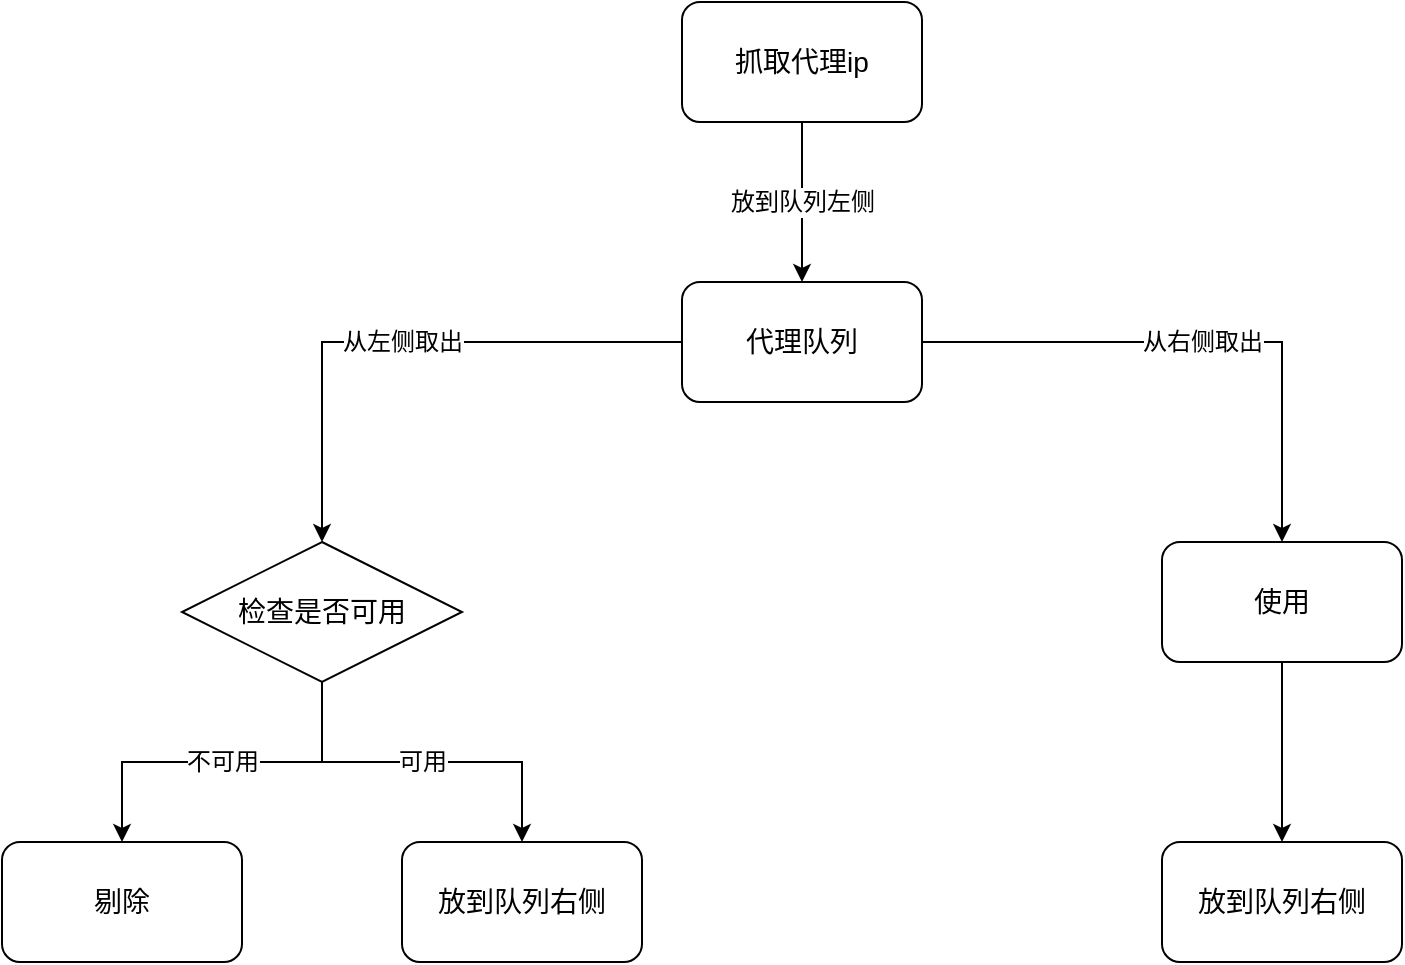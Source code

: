 <mxfile version="13.0.3" type="device"><diagram id="uEC0mMvtDu6IuMLTurL0" name="第 1 页"><mxGraphModel dx="992" dy="731" grid="1" gridSize="10" guides="1" tooltips="1" connect="1" arrows="1" fold="1" page="1" pageScale="1" pageWidth="827" pageHeight="1169" math="0" shadow="0"><root><mxCell id="0"/><mxCell id="1" parent="0"/><mxCell id="WtRK04KjF9BXlkU-C2h9-5" value="&lt;font style=&quot;font-size: 12px&quot;&gt;放到队列左侧&lt;/font&gt;" style="edgeStyle=orthogonalEdgeStyle;rounded=0;orthogonalLoop=1;jettySize=auto;html=1;exitX=0.5;exitY=1;exitDx=0;exitDy=0;entryX=0.5;entryY=0;entryDx=0;entryDy=0;" edge="1" parent="1" source="WtRK04KjF9BXlkU-C2h9-4" target="WtRK04KjF9BXlkU-C2h9-7"><mxGeometry relative="1" as="geometry"><mxPoint x="440" y="210" as="targetPoint"/></mxGeometry></mxCell><mxCell id="WtRK04KjF9BXlkU-C2h9-4" value="&lt;font style=&quot;font-size: 14px&quot;&gt;抓取代理ip&lt;/font&gt;" style="rounded=1;whiteSpace=wrap;html=1;" vertex="1" parent="1"><mxGeometry x="380" y="70" width="120" height="60" as="geometry"/></mxCell><mxCell id="WtRK04KjF9BXlkU-C2h9-8" value="&lt;font style=&quot;font-size: 12px&quot;&gt;从左侧取出&lt;/font&gt;" style="edgeStyle=orthogonalEdgeStyle;rounded=0;orthogonalLoop=1;jettySize=auto;html=1;entryX=0.5;entryY=0;entryDx=0;entryDy=0;" edge="1" parent="1" source="WtRK04KjF9BXlkU-C2h9-7" target="WtRK04KjF9BXlkU-C2h9-9"><mxGeometry relative="1" as="geometry"><mxPoint x="210" y="390" as="targetPoint"/></mxGeometry></mxCell><mxCell id="WtRK04KjF9BXlkU-C2h9-18" value="&lt;font style=&quot;font-size: 12px&quot;&gt;从右侧取出&lt;/font&gt;" style="edgeStyle=orthogonalEdgeStyle;rounded=0;orthogonalLoop=1;jettySize=auto;html=1;entryX=0.5;entryY=0;entryDx=0;entryDy=0;" edge="1" parent="1" source="WtRK04KjF9BXlkU-C2h9-7" target="WtRK04KjF9BXlkU-C2h9-15"><mxGeometry relative="1" as="geometry"/></mxCell><mxCell id="WtRK04KjF9BXlkU-C2h9-7" value="&lt;font style=&quot;font-size: 14px&quot;&gt;代理队列&lt;/font&gt;" style="rounded=1;whiteSpace=wrap;html=1;" vertex="1" parent="1"><mxGeometry x="380" y="210" width="120" height="60" as="geometry"/></mxCell><mxCell id="WtRK04KjF9BXlkU-C2h9-12" value="&lt;font style=&quot;font-size: 12px&quot;&gt;不可用&lt;/font&gt;" style="edgeStyle=orthogonalEdgeStyle;rounded=0;orthogonalLoop=1;jettySize=auto;html=1;entryX=0.5;entryY=0;entryDx=0;entryDy=0;" edge="1" parent="1" source="WtRK04KjF9BXlkU-C2h9-9" target="WtRK04KjF9BXlkU-C2h9-10"><mxGeometry relative="1" as="geometry"><Array as="points"><mxPoint x="200" y="450"/><mxPoint x="100" y="450"/></Array></mxGeometry></mxCell><mxCell id="WtRK04KjF9BXlkU-C2h9-13" value="&lt;font style=&quot;font-size: 12px&quot;&gt;可用&lt;/font&gt;" style="edgeStyle=orthogonalEdgeStyle;rounded=0;orthogonalLoop=1;jettySize=auto;html=1;entryX=0.5;entryY=0;entryDx=0;entryDy=0;" edge="1" parent="1" source="WtRK04KjF9BXlkU-C2h9-9" target="WtRK04KjF9BXlkU-C2h9-11"><mxGeometry relative="1" as="geometry"/></mxCell><mxCell id="WtRK04KjF9BXlkU-C2h9-9" value="&lt;font style=&quot;font-size: 14px&quot;&gt;检查是否可用&lt;/font&gt;" style="rhombus;whiteSpace=wrap;html=1;" vertex="1" parent="1"><mxGeometry x="130" y="340" width="140" height="70" as="geometry"/></mxCell><mxCell id="WtRK04KjF9BXlkU-C2h9-10" value="&lt;font style=&quot;font-size: 14px&quot;&gt;剔除&lt;/font&gt;" style="rounded=1;whiteSpace=wrap;html=1;" vertex="1" parent="1"><mxGeometry x="40" y="490" width="120" height="60" as="geometry"/></mxCell><mxCell id="WtRK04KjF9BXlkU-C2h9-11" value="&lt;font style=&quot;font-size: 14px&quot;&gt;放到队列右侧&lt;/font&gt;" style="rounded=1;whiteSpace=wrap;html=1;" vertex="1" parent="1"><mxGeometry x="240" y="490" width="120" height="60" as="geometry"/></mxCell><mxCell id="WtRK04KjF9BXlkU-C2h9-17" style="edgeStyle=orthogonalEdgeStyle;rounded=0;orthogonalLoop=1;jettySize=auto;html=1;" edge="1" parent="1" source="WtRK04KjF9BXlkU-C2h9-15" target="WtRK04KjF9BXlkU-C2h9-16"><mxGeometry relative="1" as="geometry"/></mxCell><mxCell id="WtRK04KjF9BXlkU-C2h9-15" value="&lt;font style=&quot;font-size: 14px&quot;&gt;使用&lt;/font&gt;" style="rounded=1;whiteSpace=wrap;html=1;" vertex="1" parent="1"><mxGeometry x="620" y="340" width="120" height="60" as="geometry"/></mxCell><mxCell id="WtRK04KjF9BXlkU-C2h9-16" value="&lt;font style=&quot;font-size: 14px&quot;&gt;放到队列右侧&lt;/font&gt;" style="rounded=1;whiteSpace=wrap;html=1;" vertex="1" parent="1"><mxGeometry x="620" y="490" width="120" height="60" as="geometry"/></mxCell></root></mxGraphModel></diagram></mxfile>